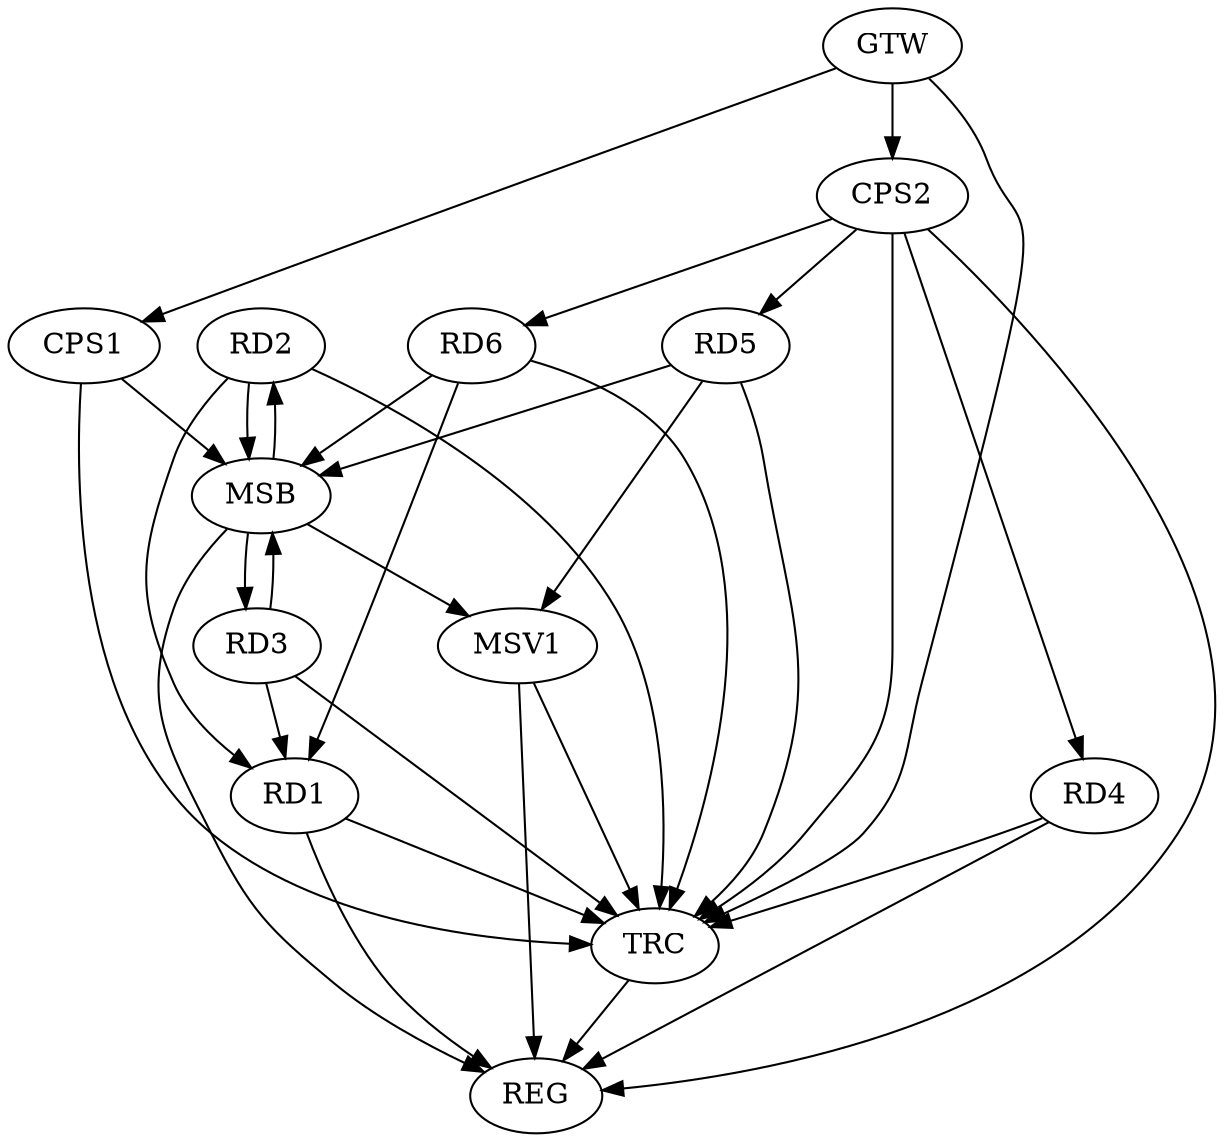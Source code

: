 strict digraph G {
  RD1 [ label="RD1" ];
  RD2 [ label="RD2" ];
  RD3 [ label="RD3" ];
  RD4 [ label="RD4" ];
  RD5 [ label="RD5" ];
  RD6 [ label="RD6" ];
  CPS1 [ label="CPS1" ];
  CPS2 [ label="CPS2" ];
  GTW [ label="GTW" ];
  REG [ label="REG" ];
  MSB [ label="MSB" ];
  TRC [ label="TRC" ];
  MSV1 [ label="MSV1" ];
  CPS2 -> RD4;
  CPS2 -> RD5;
  CPS2 -> RD6;
  GTW -> CPS1;
  GTW -> CPS2;
  RD1 -> REG;
  RD4 -> REG;
  CPS2 -> REG;
  RD2 -> MSB;
  MSB -> REG;
  RD3 -> MSB;
  RD5 -> MSB;
  RD6 -> MSB;
  CPS1 -> MSB;
  MSB -> RD2;
  MSB -> RD3;
  RD1 -> TRC;
  RD2 -> TRC;
  RD3 -> TRC;
  RD4 -> TRC;
  RD5 -> TRC;
  RD6 -> TRC;
  CPS1 -> TRC;
  CPS2 -> TRC;
  GTW -> TRC;
  TRC -> REG;
  RD2 -> RD1;
  RD3 -> RD1;
  RD6 -> RD1;
  MSB -> MSV1;
  RD5 -> MSV1;
  MSV1 -> REG;
  MSV1 -> TRC;
}
